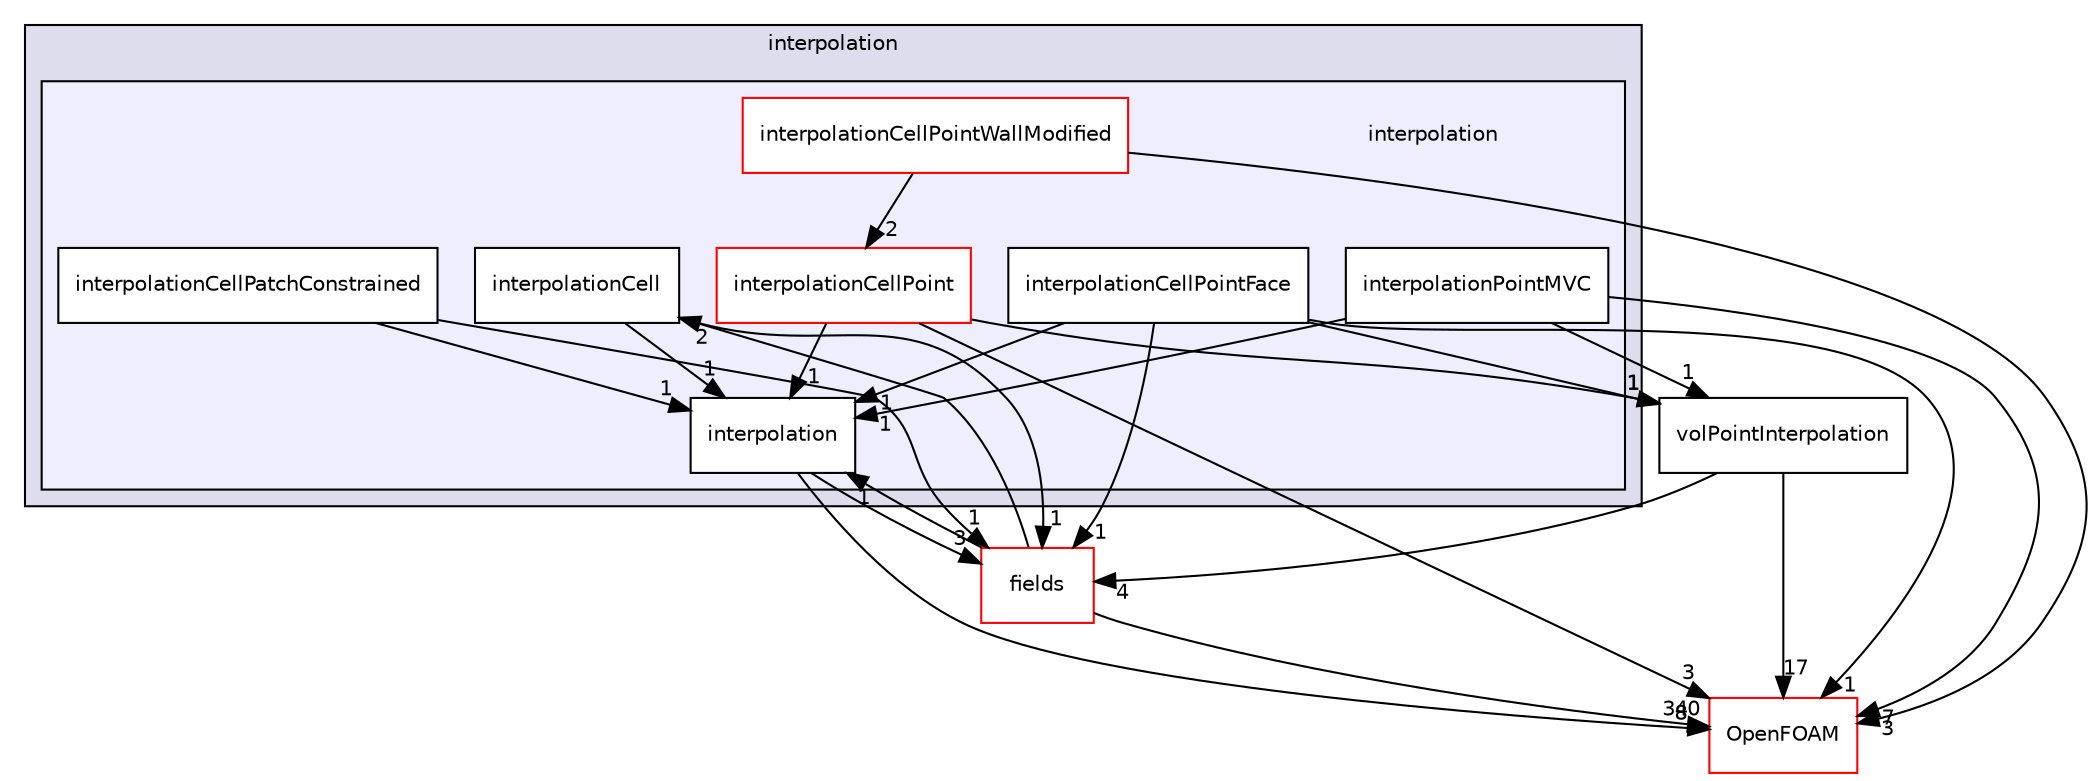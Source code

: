 digraph "src/finiteVolume/interpolation/interpolation" {
  bgcolor=transparent;
  compound=true
  node [ fontsize="10", fontname="Helvetica"];
  edge [ labelfontsize="10", labelfontname="Helvetica"];
  subgraph clusterdir_a586eb954e2e5e74ecf6fe95a2457777 {
    graph [ bgcolor="#ddddee", pencolor="black", label="interpolation" fontname="Helvetica", fontsize="10", URL="dir_a586eb954e2e5e74ecf6fe95a2457777.html"]
  subgraph clusterdir_c993260712d995df6dda7964041544db {
    graph [ bgcolor="#eeeeff", pencolor="black", label="" URL="dir_c993260712d995df6dda7964041544db.html"];
    dir_c993260712d995df6dda7964041544db [shape=plaintext label="interpolation"];
    dir_2b92f387cff56e995f4a12450fdbcf41 [shape=box label="interpolation" color="black" fillcolor="white" style="filled" URL="dir_2b92f387cff56e995f4a12450fdbcf41.html"];
    dir_8b30190f532431660d732202a6c93028 [shape=box label="interpolationCell" color="black" fillcolor="white" style="filled" URL="dir_8b30190f532431660d732202a6c93028.html"];
    dir_248607930143f44c6da70cef2227d771 [shape=box label="interpolationCellPatchConstrained" color="black" fillcolor="white" style="filled" URL="dir_248607930143f44c6da70cef2227d771.html"];
    dir_a3dc0e4243195fcc544ce440c33a38a4 [shape=box label="interpolationCellPoint" color="red" fillcolor="white" style="filled" URL="dir_a3dc0e4243195fcc544ce440c33a38a4.html"];
    dir_ad1be64264df5fef8c03d032bd0d59b8 [shape=box label="interpolationCellPointFace" color="black" fillcolor="white" style="filled" URL="dir_ad1be64264df5fef8c03d032bd0d59b8.html"];
    dir_31bda3bbacff91c8e8c054d648903083 [shape=box label="interpolationCellPointWallModified" color="red" fillcolor="white" style="filled" URL="dir_31bda3bbacff91c8e8c054d648903083.html"];
    dir_59a3ebb0508c5af69726c155bef2374c [shape=box label="interpolationPointMVC" color="black" fillcolor="white" style="filled" URL="dir_59a3ebb0508c5af69726c155bef2374c.html"];
  }
  }
  dir_25ab4a83a983f7bb7a38b7f63bb141b7 [shape=box label="fields" color="red" URL="dir_25ab4a83a983f7bb7a38b7f63bb141b7.html"];
  dir_dd9fc39a8f9a2ae23f0e64eaf0f03929 [shape=box label="volPointInterpolation" URL="dir_dd9fc39a8f9a2ae23f0e64eaf0f03929.html"];
  dir_c5473ff19b20e6ec4dfe5c310b3778a8 [shape=box label="OpenFOAM" color="red" URL="dir_c5473ff19b20e6ec4dfe5c310b3778a8.html"];
  dir_2b92f387cff56e995f4a12450fdbcf41->dir_25ab4a83a983f7bb7a38b7f63bb141b7 [headlabel="3", labeldistance=1.5 headhref="dir_001172_000936.html"];
  dir_2b92f387cff56e995f4a12450fdbcf41->dir_c5473ff19b20e6ec4dfe5c310b3778a8 [headlabel="8", labeldistance=1.5 headhref="dir_001172_001896.html"];
  dir_59a3ebb0508c5af69726c155bef2374c->dir_2b92f387cff56e995f4a12450fdbcf41 [headlabel="1", labeldistance=1.5 headhref="dir_001180_001172.html"];
  dir_59a3ebb0508c5af69726c155bef2374c->dir_dd9fc39a8f9a2ae23f0e64eaf0f03929 [headlabel="1", labeldistance=1.5 headhref="dir_001180_001268.html"];
  dir_59a3ebb0508c5af69726c155bef2374c->dir_c5473ff19b20e6ec4dfe5c310b3778a8 [headlabel="7", labeldistance=1.5 headhref="dir_001180_001896.html"];
  dir_25ab4a83a983f7bb7a38b7f63bb141b7->dir_2b92f387cff56e995f4a12450fdbcf41 [headlabel="1", labeldistance=1.5 headhref="dir_000936_001172.html"];
  dir_25ab4a83a983f7bb7a38b7f63bb141b7->dir_8b30190f532431660d732202a6c93028 [headlabel="2", labeldistance=1.5 headhref="dir_000936_001173.html"];
  dir_25ab4a83a983f7bb7a38b7f63bb141b7->dir_c5473ff19b20e6ec4dfe5c310b3778a8 [headlabel="340", labeldistance=1.5 headhref="dir_000936_001896.html"];
  dir_dd9fc39a8f9a2ae23f0e64eaf0f03929->dir_25ab4a83a983f7bb7a38b7f63bb141b7 [headlabel="4", labeldistance=1.5 headhref="dir_001268_000936.html"];
  dir_dd9fc39a8f9a2ae23f0e64eaf0f03929->dir_c5473ff19b20e6ec4dfe5c310b3778a8 [headlabel="17", labeldistance=1.5 headhref="dir_001268_001896.html"];
  dir_31bda3bbacff91c8e8c054d648903083->dir_a3dc0e4243195fcc544ce440c33a38a4 [headlabel="2", labeldistance=1.5 headhref="dir_001178_001175.html"];
  dir_31bda3bbacff91c8e8c054d648903083->dir_c5473ff19b20e6ec4dfe5c310b3778a8 [headlabel="3", labeldistance=1.5 headhref="dir_001178_001896.html"];
  dir_248607930143f44c6da70cef2227d771->dir_2b92f387cff56e995f4a12450fdbcf41 [headlabel="1", labeldistance=1.5 headhref="dir_001174_001172.html"];
  dir_248607930143f44c6da70cef2227d771->dir_25ab4a83a983f7bb7a38b7f63bb141b7 [headlabel="1", labeldistance=1.5 headhref="dir_001174_000936.html"];
  dir_a3dc0e4243195fcc544ce440c33a38a4->dir_2b92f387cff56e995f4a12450fdbcf41 [headlabel="1", labeldistance=1.5 headhref="dir_001175_001172.html"];
  dir_a3dc0e4243195fcc544ce440c33a38a4->dir_dd9fc39a8f9a2ae23f0e64eaf0f03929 [headlabel="1", labeldistance=1.5 headhref="dir_001175_001268.html"];
  dir_a3dc0e4243195fcc544ce440c33a38a4->dir_c5473ff19b20e6ec4dfe5c310b3778a8 [headlabel="3", labeldistance=1.5 headhref="dir_001175_001896.html"];
  dir_8b30190f532431660d732202a6c93028->dir_2b92f387cff56e995f4a12450fdbcf41 [headlabel="1", labeldistance=1.5 headhref="dir_001173_001172.html"];
  dir_8b30190f532431660d732202a6c93028->dir_25ab4a83a983f7bb7a38b7f63bb141b7 [headlabel="1", labeldistance=1.5 headhref="dir_001173_000936.html"];
  dir_ad1be64264df5fef8c03d032bd0d59b8->dir_2b92f387cff56e995f4a12450fdbcf41 [headlabel="1", labeldistance=1.5 headhref="dir_001177_001172.html"];
  dir_ad1be64264df5fef8c03d032bd0d59b8->dir_25ab4a83a983f7bb7a38b7f63bb141b7 [headlabel="1", labeldistance=1.5 headhref="dir_001177_000936.html"];
  dir_ad1be64264df5fef8c03d032bd0d59b8->dir_dd9fc39a8f9a2ae23f0e64eaf0f03929 [headlabel="1", labeldistance=1.5 headhref="dir_001177_001268.html"];
  dir_ad1be64264df5fef8c03d032bd0d59b8->dir_c5473ff19b20e6ec4dfe5c310b3778a8 [headlabel="1", labeldistance=1.5 headhref="dir_001177_001896.html"];
}
